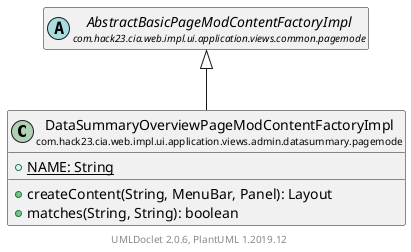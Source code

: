 @startuml
    set namespaceSeparator none
    hide empty fields
    hide empty methods

    class "<size:14>DataSummaryOverviewPageModContentFactoryImpl\n<size:10>com.hack23.cia.web.impl.ui.application.views.admin.datasummary.pagemode" as com.hack23.cia.web.impl.ui.application.views.admin.datasummary.pagemode.DataSummaryOverviewPageModContentFactoryImpl [[DataSummaryOverviewPageModContentFactoryImpl.html]] {
        {static} +NAME: String
        +createContent(String, MenuBar, Panel): Layout
        +matches(String, String): boolean
    }

    abstract class "<size:14>AbstractBasicPageModContentFactoryImpl\n<size:10>com.hack23.cia.web.impl.ui.application.views.common.pagemode" as com.hack23.cia.web.impl.ui.application.views.common.pagemode.AbstractBasicPageModContentFactoryImpl [[../../../common/pagemode/AbstractBasicPageModContentFactoryImpl.html]]

    com.hack23.cia.web.impl.ui.application.views.common.pagemode.AbstractBasicPageModContentFactoryImpl <|-- com.hack23.cia.web.impl.ui.application.views.admin.datasummary.pagemode.DataSummaryOverviewPageModContentFactoryImpl

    center footer UMLDoclet 2.0.6, PlantUML 1.2019.12
@enduml
